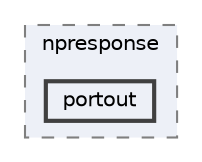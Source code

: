 digraph "repository/mnp/src/main/java/com/sterlite/cal/mnp/service/valueObjects/npresponse/portout"
{
 // LATEX_PDF_SIZE
  bgcolor="transparent";
  edge [fontname=Helvetica,fontsize=10,labelfontname=Helvetica,labelfontsize=10];
  node [fontname=Helvetica,fontsize=10,shape=box,height=0.2,width=0.4];
  compound=true
  subgraph clusterdir_3cdea6d03595f4fc6ef56bd1ada373a9 {
    graph [ bgcolor="#edf0f7", pencolor="grey50", label="npresponse", fontname=Helvetica,fontsize=10 style="filled,dashed", URL="dir_3cdea6d03595f4fc6ef56bd1ada373a9.html",tooltip=""]
  dir_8d347a57bdc3b04e4268ca5eb431a258 [label="portout", fillcolor="#edf0f7", color="grey25", style="filled,bold", URL="dir_8d347a57bdc3b04e4268ca5eb431a258.html",tooltip=""];
  }
}
